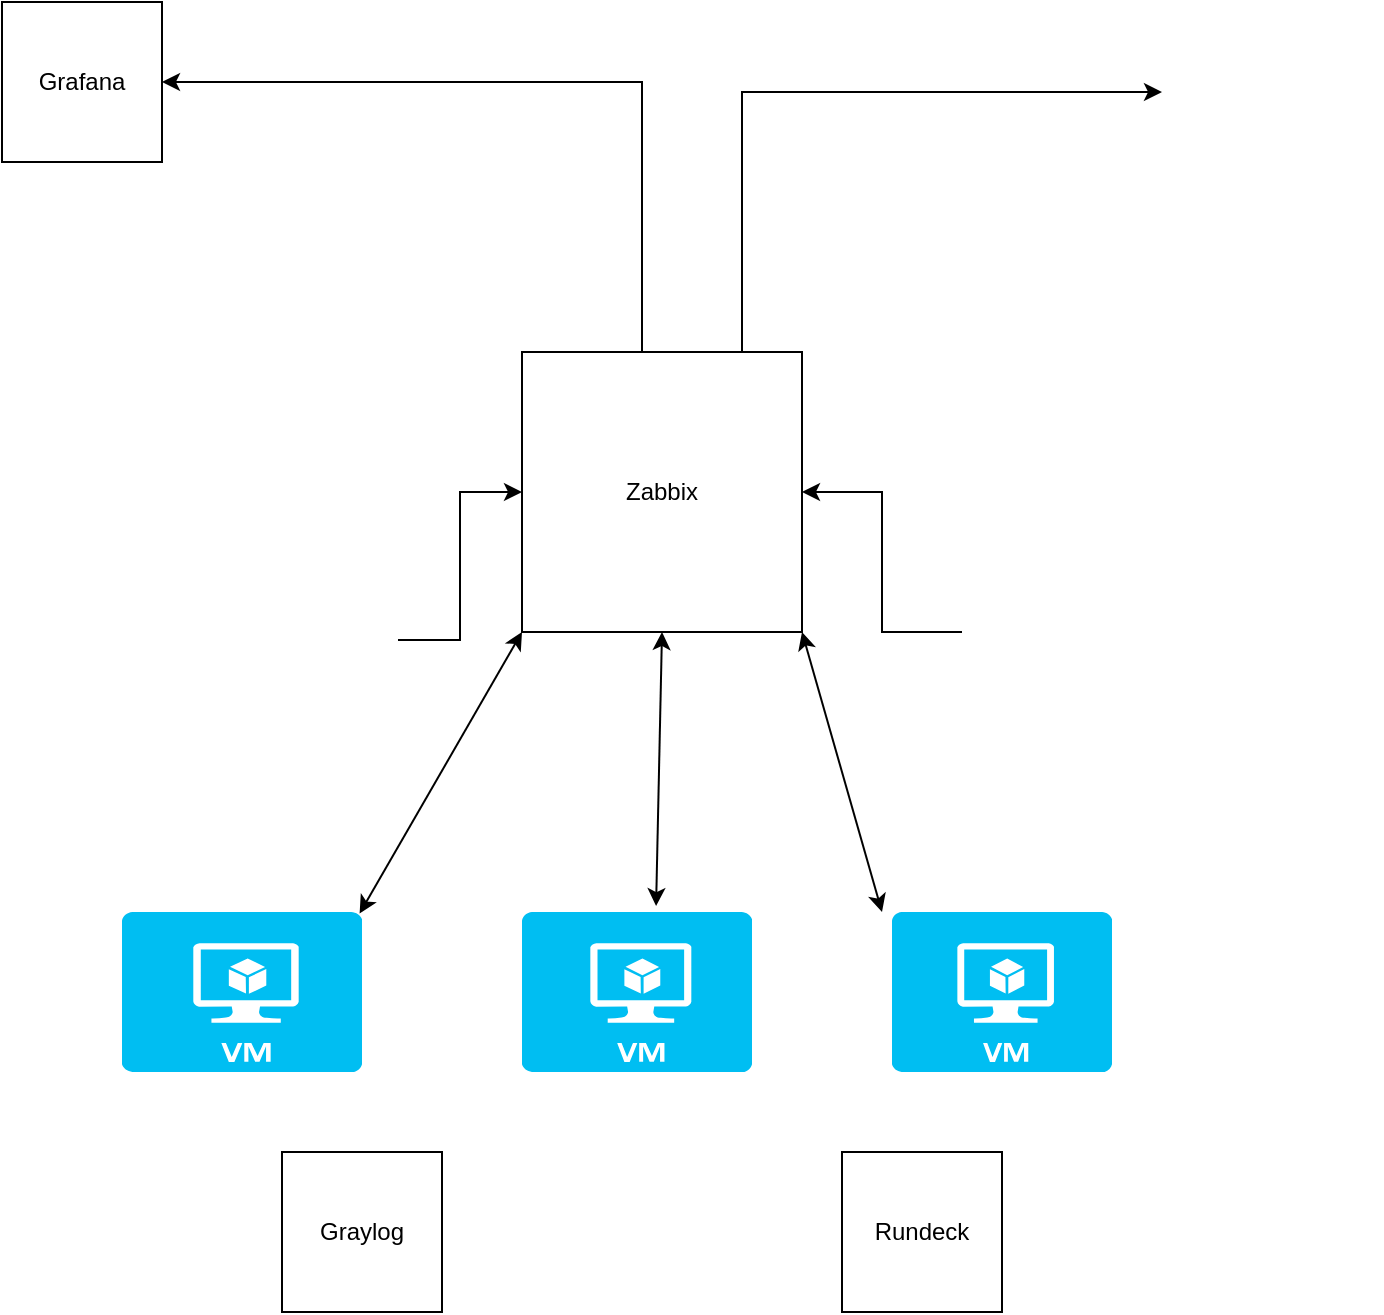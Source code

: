 <mxfile version="15.8.6" type="github">
  <diagram id="z5rGznuba-PtW8SU3dXK" name="Page-1">
    <mxGraphModel dx="1422" dy="790" grid="1" gridSize="10" guides="1" tooltips="1" connect="1" arrows="1" fold="1" page="1" pageScale="1" pageWidth="3300" pageHeight="4681" math="0" shadow="0">
      <root>
        <mxCell id="0" />
        <mxCell id="1" parent="0" />
        <mxCell id="kYGF-sDnhBKtGnx4Ma22-5" style="edgeStyle=orthogonalEdgeStyle;rounded=0;orthogonalLoop=1;jettySize=auto;html=1;entryX=1;entryY=0.5;entryDx=0;entryDy=0;" edge="1" parent="1" source="jL6jd2JfHJ7tAKCCUWy6-1" target="jL6jd2JfHJ7tAKCCUWy6-2">
          <mxGeometry relative="1" as="geometry">
            <Array as="points">
              <mxPoint x="1250" y="105" />
            </Array>
          </mxGeometry>
        </mxCell>
        <mxCell id="kYGF-sDnhBKtGnx4Ma22-6" style="edgeStyle=orthogonalEdgeStyle;rounded=0;orthogonalLoop=1;jettySize=auto;html=1;" edge="1" parent="1" source="jL6jd2JfHJ7tAKCCUWy6-1" target="jL6jd2JfHJ7tAKCCUWy6-18">
          <mxGeometry relative="1" as="geometry">
            <Array as="points">
              <mxPoint x="1300" y="110" />
            </Array>
          </mxGeometry>
        </mxCell>
        <mxCell id="jL6jd2JfHJ7tAKCCUWy6-1" value="Zabbix" style="whiteSpace=wrap;html=1;aspect=fixed;" parent="1" vertex="1">
          <mxGeometry x="1190" y="240" width="140" height="140" as="geometry" />
        </mxCell>
        <mxCell id="jL6jd2JfHJ7tAKCCUWy6-2" value="Grafana" style="whiteSpace=wrap;html=1;aspect=fixed;" parent="1" vertex="1">
          <mxGeometry x="930" y="65" width="80" height="80" as="geometry" />
        </mxCell>
        <mxCell id="jL6jd2JfHJ7tAKCCUWy6-6" value="" style="verticalLabelPosition=bottom;html=1;verticalAlign=top;align=center;strokeColor=none;fillColor=#00BEF2;shape=mxgraph.azure.virtual_machine;" parent="1" vertex="1">
          <mxGeometry x="990" y="520" width="120" height="80" as="geometry" />
        </mxCell>
        <mxCell id="jL6jd2JfHJ7tAKCCUWy6-7" value="" style="verticalLabelPosition=bottom;html=1;verticalAlign=top;align=center;strokeColor=none;fillColor=#00BEF2;shape=mxgraph.azure.virtual_machine;" parent="1" vertex="1">
          <mxGeometry x="1190" y="520" width="115" height="80" as="geometry" />
        </mxCell>
        <mxCell id="jL6jd2JfHJ7tAKCCUWy6-8" value="" style="verticalLabelPosition=bottom;html=1;verticalAlign=top;align=center;strokeColor=none;fillColor=#00BEF2;shape=mxgraph.azure.virtual_machine;" parent="1" vertex="1">
          <mxGeometry x="1375" y="520" width="110" height="80" as="geometry" />
        </mxCell>
        <mxCell id="kYGF-sDnhBKtGnx4Ma22-8" style="edgeStyle=orthogonalEdgeStyle;rounded=0;orthogonalLoop=1;jettySize=auto;html=1;entryX=1;entryY=0.5;entryDx=0;entryDy=0;" edge="1" parent="1" source="jL6jd2JfHJ7tAKCCUWy6-9" target="jL6jd2JfHJ7tAKCCUWy6-1">
          <mxGeometry relative="1" as="geometry" />
        </mxCell>
        <mxCell id="jL6jd2JfHJ7tAKCCUWy6-9" value="" style="shape=image;html=1;verticalAlign=top;verticalLabelPosition=bottom;labelBackgroundColor=#ffffff;imageAspect=0;aspect=fixed;image=https://cdn0.iconfinder.com/data/icons/font-awesome-brands-vol-1/512/jenkins-128.png" parent="1" vertex="1">
          <mxGeometry x="1410" y="340" width="80" height="80" as="geometry" />
        </mxCell>
        <mxCell id="kYGF-sDnhBKtGnx4Ma22-7" style="edgeStyle=orthogonalEdgeStyle;rounded=0;orthogonalLoop=1;jettySize=auto;html=1;entryX=0;entryY=0.5;entryDx=0;entryDy=0;" edge="1" parent="1" source="jL6jd2JfHJ7tAKCCUWy6-17" target="jL6jd2JfHJ7tAKCCUWy6-1">
          <mxGeometry relative="1" as="geometry" />
        </mxCell>
        <mxCell id="jL6jd2JfHJ7tAKCCUWy6-17" value="" style="shape=image;html=1;verticalAlign=top;verticalLabelPosition=bottom;labelBackgroundColor=#ffffff;imageAspect=0;aspect=fixed;image=https://cdn4.iconfinder.com/data/icons/socialcones/508/Gitlab-128.png" parent="1" vertex="1">
          <mxGeometry x="1000" y="320" width="128" height="128" as="geometry" />
        </mxCell>
        <mxCell id="jL6jd2JfHJ7tAKCCUWy6-18" value="" style="shape=image;html=1;verticalAlign=top;verticalLabelPosition=bottom;labelBackgroundColor=#ffffff;imageAspect=0;aspect=fixed;image=https://cdn2.iconfinder.com/data/icons/social-media-2285/512/1_Slack_colored_svg-128.png" parent="1" vertex="1">
          <mxGeometry x="1510" y="65" width="110" height="110" as="geometry" />
        </mxCell>
        <mxCell id="kYGF-sDnhBKtGnx4Ma22-1" value="Rundeck" style="whiteSpace=wrap;html=1;aspect=fixed;" vertex="1" parent="1">
          <mxGeometry x="1350" y="640" width="80" height="80" as="geometry" />
        </mxCell>
        <mxCell id="kYGF-sDnhBKtGnx4Ma22-2" value="Graylog" style="whiteSpace=wrap;html=1;aspect=fixed;" vertex="1" parent="1">
          <mxGeometry x="1070" y="640" width="80" height="80" as="geometry" />
        </mxCell>
        <mxCell id="kYGF-sDnhBKtGnx4Ma22-10" value="" style="endArrow=classic;startArrow=classic;html=1;rounded=0;exitX=0.99;exitY=0.01;exitDx=0;exitDy=0;exitPerimeter=0;" edge="1" parent="1" source="jL6jd2JfHJ7tAKCCUWy6-6">
          <mxGeometry width="50" height="50" relative="1" as="geometry">
            <mxPoint x="1140" y="430" as="sourcePoint" />
            <mxPoint x="1190" y="380" as="targetPoint" />
          </mxGeometry>
        </mxCell>
        <mxCell id="kYGF-sDnhBKtGnx4Ma22-11" value="" style="endArrow=classic;startArrow=classic;html=1;rounded=0;exitX=0.583;exitY=-0.037;exitDx=0;exitDy=0;exitPerimeter=0;entryX=0.5;entryY=1;entryDx=0;entryDy=0;" edge="1" parent="1" source="jL6jd2JfHJ7tAKCCUWy6-7" target="jL6jd2JfHJ7tAKCCUWy6-1">
          <mxGeometry width="50" height="50" relative="1" as="geometry">
            <mxPoint x="1240.0" y="520" as="sourcePoint" />
            <mxPoint x="1321.2" y="379.2" as="targetPoint" />
          </mxGeometry>
        </mxCell>
        <mxCell id="kYGF-sDnhBKtGnx4Ma22-12" value="" style="endArrow=classic;startArrow=classic;html=1;rounded=0;entryX=1;entryY=1;entryDx=0;entryDy=0;" edge="1" parent="1" target="jL6jd2JfHJ7tAKCCUWy6-1">
          <mxGeometry width="50" height="50" relative="1" as="geometry">
            <mxPoint x="1370" y="520" as="sourcePoint" />
            <mxPoint x="1386.2" y="400" as="targetPoint" />
          </mxGeometry>
        </mxCell>
      </root>
    </mxGraphModel>
  </diagram>
</mxfile>
